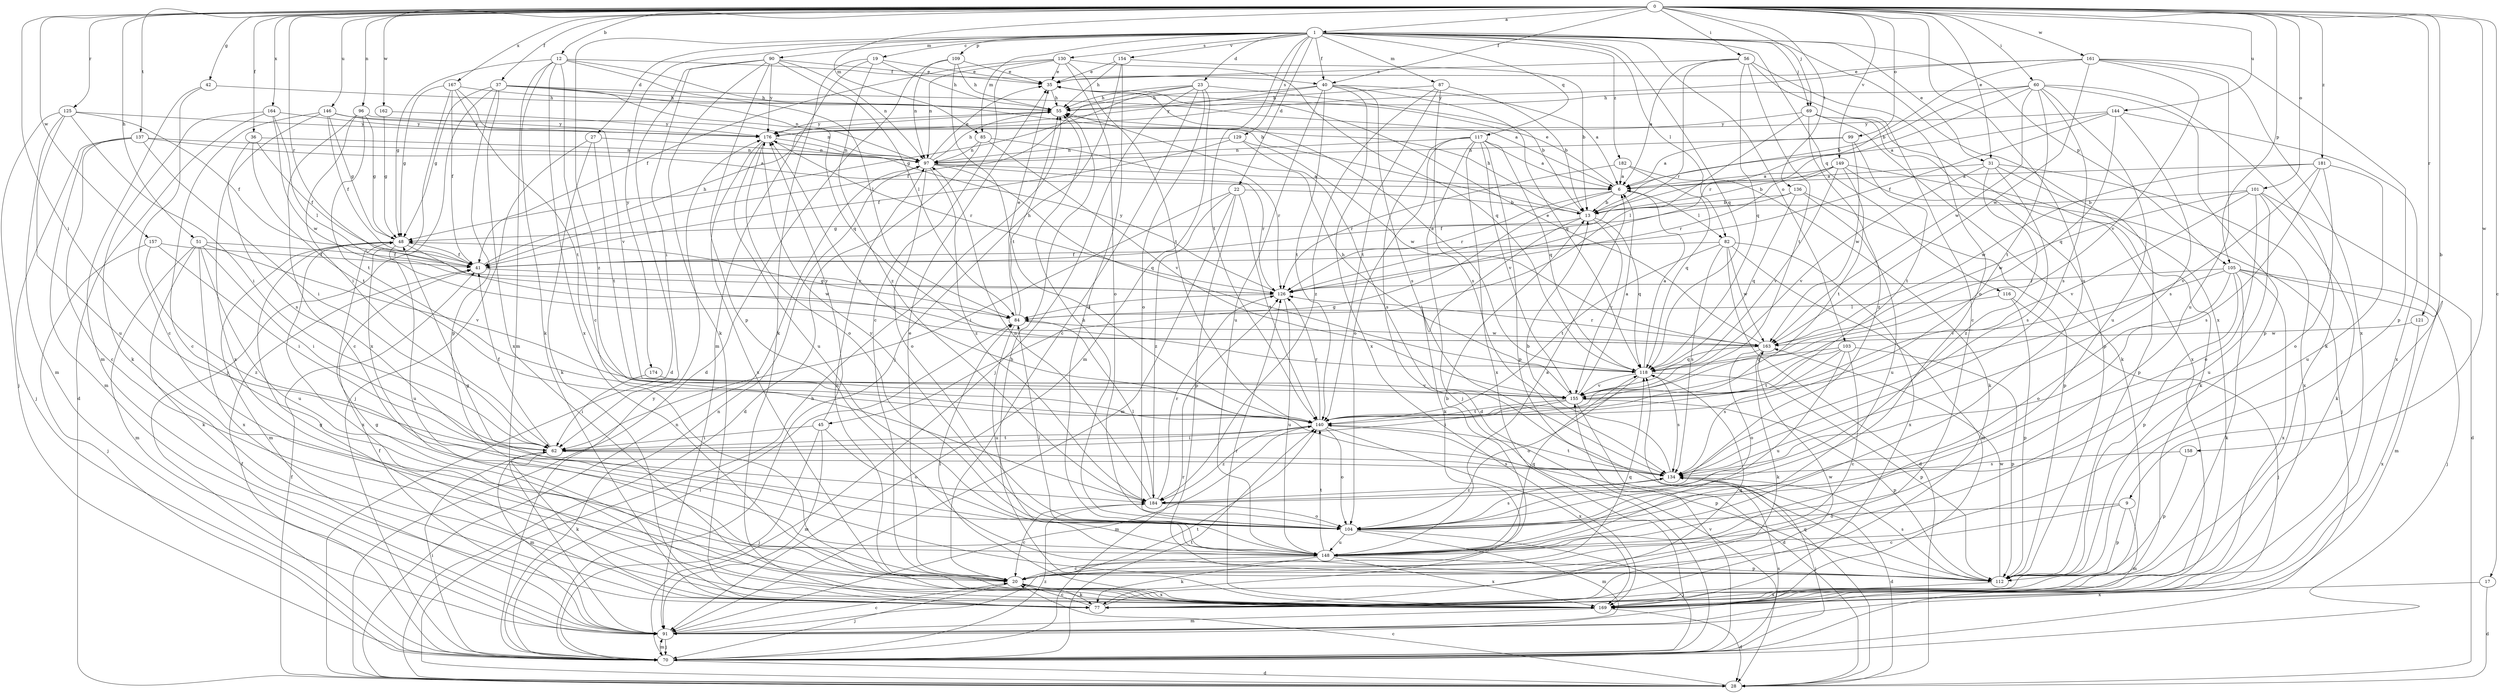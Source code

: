 strict digraph  {
0;
1;
6;
9;
12;
13;
17;
19;
20;
22;
23;
27;
28;
31;
35;
36;
37;
40;
41;
42;
45;
48;
51;
55;
56;
60;
62;
69;
70;
77;
82;
84;
85;
87;
90;
91;
96;
97;
99;
101;
103;
104;
105;
109;
112;
116;
117;
118;
121;
125;
126;
129;
130;
134;
136;
137;
140;
144;
146;
148;
149;
154;
155;
157;
158;
161;
162;
163;
164;
167;
169;
174;
176;
181;
182;
184;
0 -> 1  [label=a];
0 -> 9  [label=b];
0 -> 12  [label=b];
0 -> 17  [label=c];
0 -> 31  [label=e];
0 -> 36  [label=f];
0 -> 37  [label=f];
0 -> 40  [label=f];
0 -> 42  [label=g];
0 -> 51  [label=h];
0 -> 56  [label=i];
0 -> 60  [label=i];
0 -> 62  [label=i];
0 -> 69  [label=j];
0 -> 85  [label=m];
0 -> 96  [label=n];
0 -> 99  [label=o];
0 -> 101  [label=o];
0 -> 105  [label=p];
0 -> 121  [label=r];
0 -> 125  [label=r];
0 -> 126  [label=r];
0 -> 136  [label=t];
0 -> 137  [label=t];
0 -> 144  [label=u];
0 -> 146  [label=u];
0 -> 148  [label=u];
0 -> 149  [label=v];
0 -> 157  [label=w];
0 -> 158  [label=w];
0 -> 161  [label=w];
0 -> 162  [label=w];
0 -> 164  [label=x];
0 -> 167  [label=x];
0 -> 181  [label=z];
1 -> 19  [label=c];
1 -> 22  [label=d];
1 -> 23  [label=d];
1 -> 27  [label=d];
1 -> 31  [label=e];
1 -> 40  [label=f];
1 -> 69  [label=j];
1 -> 82  [label=l];
1 -> 85  [label=m];
1 -> 87  [label=m];
1 -> 90  [label=m];
1 -> 103  [label=o];
1 -> 105  [label=p];
1 -> 109  [label=p];
1 -> 116  [label=q];
1 -> 117  [label=q];
1 -> 118  [label=q];
1 -> 129  [label=s];
1 -> 130  [label=s];
1 -> 140  [label=t];
1 -> 154  [label=v];
1 -> 169  [label=x];
1 -> 174  [label=y];
1 -> 182  [label=z];
1 -> 184  [label=z];
6 -> 13  [label=b];
6 -> 35  [label=e];
6 -> 45  [label=g];
6 -> 82  [label=l];
6 -> 126  [label=r];
9 -> 20  [label=c];
9 -> 91  [label=m];
9 -> 104  [label=o];
9 -> 112  [label=p];
12 -> 13  [label=b];
12 -> 20  [label=c];
12 -> 40  [label=f];
12 -> 48  [label=g];
12 -> 77  [label=k];
12 -> 84  [label=l];
12 -> 91  [label=m];
12 -> 169  [label=x];
13 -> 48  [label=g];
13 -> 55  [label=h];
13 -> 77  [label=k];
13 -> 118  [label=q];
13 -> 155  [label=v];
17 -> 28  [label=d];
17 -> 169  [label=x];
19 -> 35  [label=e];
19 -> 55  [label=h];
19 -> 77  [label=k];
19 -> 91  [label=m];
19 -> 184  [label=z];
20 -> 13  [label=b];
20 -> 35  [label=e];
20 -> 70  [label=j];
20 -> 77  [label=k];
20 -> 118  [label=q];
20 -> 169  [label=x];
22 -> 13  [label=b];
22 -> 62  [label=i];
22 -> 91  [label=m];
22 -> 112  [label=p];
22 -> 140  [label=t];
22 -> 184  [label=z];
23 -> 13  [label=b];
23 -> 20  [label=c];
23 -> 41  [label=f];
23 -> 48  [label=g];
23 -> 55  [label=h];
23 -> 70  [label=j];
23 -> 91  [label=m];
23 -> 104  [label=o];
27 -> 70  [label=j];
27 -> 77  [label=k];
27 -> 97  [label=n];
27 -> 140  [label=t];
28 -> 20  [label=c];
28 -> 41  [label=f];
28 -> 55  [label=h];
28 -> 97  [label=n];
28 -> 118  [label=q];
31 -> 6  [label=a];
31 -> 112  [label=p];
31 -> 134  [label=s];
31 -> 155  [label=v];
31 -> 169  [label=x];
31 -> 184  [label=z];
35 -> 55  [label=h];
36 -> 41  [label=f];
36 -> 97  [label=n];
36 -> 134  [label=s];
36 -> 140  [label=t];
37 -> 6  [label=a];
37 -> 48  [label=g];
37 -> 55  [label=h];
37 -> 70  [label=j];
37 -> 97  [label=n];
37 -> 112  [label=p];
37 -> 118  [label=q];
37 -> 169  [label=x];
40 -> 6  [label=a];
40 -> 55  [label=h];
40 -> 118  [label=q];
40 -> 134  [label=s];
40 -> 140  [label=t];
40 -> 148  [label=u];
40 -> 169  [label=x];
40 -> 176  [label=y];
41 -> 55  [label=h];
41 -> 126  [label=r];
42 -> 20  [label=c];
42 -> 55  [label=h];
42 -> 91  [label=m];
45 -> 62  [label=i];
45 -> 70  [label=j];
45 -> 91  [label=m];
45 -> 104  [label=o];
45 -> 176  [label=y];
48 -> 41  [label=f];
48 -> 91  [label=m];
48 -> 148  [label=u];
48 -> 163  [label=w];
48 -> 169  [label=x];
51 -> 41  [label=f];
51 -> 62  [label=i];
51 -> 77  [label=k];
51 -> 91  [label=m];
51 -> 148  [label=u];
51 -> 155  [label=v];
51 -> 169  [label=x];
55 -> 176  [label=y];
56 -> 6  [label=a];
56 -> 20  [label=c];
56 -> 35  [label=e];
56 -> 104  [label=o];
56 -> 118  [label=q];
56 -> 126  [label=r];
56 -> 140  [label=t];
60 -> 13  [label=b];
60 -> 55  [label=h];
60 -> 77  [label=k];
60 -> 112  [label=p];
60 -> 126  [label=r];
60 -> 134  [label=s];
60 -> 140  [label=t];
60 -> 148  [label=u];
60 -> 163  [label=w];
62 -> 41  [label=f];
62 -> 77  [label=k];
62 -> 91  [label=m];
62 -> 134  [label=s];
62 -> 140  [label=t];
69 -> 77  [label=k];
69 -> 84  [label=l];
69 -> 112  [label=p];
69 -> 169  [label=x];
69 -> 176  [label=y];
69 -> 184  [label=z];
70 -> 28  [label=d];
70 -> 41  [label=f];
70 -> 62  [label=i];
70 -> 84  [label=l];
70 -> 91  [label=m];
70 -> 97  [label=n];
70 -> 126  [label=r];
70 -> 134  [label=s];
70 -> 140  [label=t];
70 -> 155  [label=v];
70 -> 176  [label=y];
70 -> 184  [label=z];
77 -> 20  [label=c];
77 -> 48  [label=g];
77 -> 118  [label=q];
77 -> 163  [label=w];
82 -> 28  [label=d];
82 -> 41  [label=f];
82 -> 91  [label=m];
82 -> 134  [label=s];
82 -> 140  [label=t];
82 -> 163  [label=w];
82 -> 169  [label=x];
84 -> 35  [label=e];
84 -> 48  [label=g];
84 -> 55  [label=h];
84 -> 148  [label=u];
84 -> 163  [label=w];
85 -> 28  [label=d];
85 -> 97  [label=n];
85 -> 126  [label=r];
85 -> 155  [label=v];
87 -> 13  [label=b];
87 -> 55  [label=h];
87 -> 134  [label=s];
87 -> 140  [label=t];
87 -> 184  [label=z];
90 -> 28  [label=d];
90 -> 35  [label=e];
90 -> 62  [label=i];
90 -> 77  [label=k];
90 -> 84  [label=l];
90 -> 97  [label=n];
90 -> 112  [label=p];
90 -> 176  [label=y];
91 -> 20  [label=c];
91 -> 41  [label=f];
91 -> 70  [label=j];
91 -> 140  [label=t];
96 -> 20  [label=c];
96 -> 48  [label=g];
96 -> 62  [label=i];
96 -> 140  [label=t];
96 -> 176  [label=y];
97 -> 6  [label=a];
97 -> 35  [label=e];
97 -> 55  [label=h];
97 -> 104  [label=o];
97 -> 118  [label=q];
97 -> 126  [label=r];
97 -> 184  [label=z];
99 -> 6  [label=a];
99 -> 97  [label=n];
99 -> 140  [label=t];
99 -> 163  [label=w];
101 -> 13  [label=b];
101 -> 28  [label=d];
101 -> 77  [label=k];
101 -> 104  [label=o];
101 -> 148  [label=u];
101 -> 155  [label=v];
101 -> 163  [label=w];
103 -> 20  [label=c];
103 -> 112  [label=p];
103 -> 118  [label=q];
103 -> 134  [label=s];
103 -> 140  [label=t];
103 -> 148  [label=u];
104 -> 48  [label=g];
104 -> 55  [label=h];
104 -> 70  [label=j];
104 -> 91  [label=m];
104 -> 134  [label=s];
104 -> 148  [label=u];
104 -> 176  [label=y];
105 -> 70  [label=j];
105 -> 77  [label=k];
105 -> 91  [label=m];
105 -> 104  [label=o];
105 -> 112  [label=p];
105 -> 126  [label=r];
105 -> 155  [label=v];
105 -> 169  [label=x];
109 -> 28  [label=d];
109 -> 35  [label=e];
109 -> 55  [label=h];
109 -> 97  [label=n];
109 -> 140  [label=t];
112 -> 134  [label=s];
112 -> 163  [label=w];
112 -> 169  [label=x];
116 -> 70  [label=j];
116 -> 84  [label=l];
116 -> 112  [label=p];
117 -> 6  [label=a];
117 -> 28  [label=d];
117 -> 70  [label=j];
117 -> 97  [label=n];
117 -> 104  [label=o];
117 -> 112  [label=p];
117 -> 118  [label=q];
117 -> 155  [label=v];
117 -> 169  [label=x];
118 -> 6  [label=a];
118 -> 35  [label=e];
118 -> 104  [label=o];
118 -> 112  [label=p];
118 -> 134  [label=s];
118 -> 155  [label=v];
121 -> 163  [label=w];
121 -> 169  [label=x];
125 -> 41  [label=f];
125 -> 62  [label=i];
125 -> 70  [label=j];
125 -> 91  [label=m];
125 -> 148  [label=u];
125 -> 176  [label=y];
126 -> 84  [label=l];
126 -> 148  [label=u];
126 -> 176  [label=y];
129 -> 41  [label=f];
129 -> 97  [label=n];
129 -> 134  [label=s];
129 -> 163  [label=w];
130 -> 20  [label=c];
130 -> 35  [label=e];
130 -> 41  [label=f];
130 -> 97  [label=n];
130 -> 104  [label=o];
130 -> 118  [label=q];
130 -> 140  [label=t];
134 -> 13  [label=b];
134 -> 28  [label=d];
134 -> 70  [label=j];
134 -> 140  [label=t];
134 -> 176  [label=y];
134 -> 184  [label=z];
136 -> 13  [label=b];
136 -> 41  [label=f];
136 -> 112  [label=p];
136 -> 118  [label=q];
136 -> 148  [label=u];
137 -> 6  [label=a];
137 -> 20  [label=c];
137 -> 62  [label=i];
137 -> 70  [label=j];
137 -> 91  [label=m];
137 -> 97  [label=n];
140 -> 62  [label=i];
140 -> 91  [label=m];
140 -> 104  [label=o];
140 -> 112  [label=p];
140 -> 126  [label=r];
140 -> 169  [label=x];
140 -> 184  [label=z];
144 -> 6  [label=a];
144 -> 41  [label=f];
144 -> 118  [label=q];
144 -> 134  [label=s];
144 -> 169  [label=x];
144 -> 176  [label=y];
146 -> 20  [label=c];
146 -> 41  [label=f];
146 -> 48  [label=g];
146 -> 97  [label=n];
146 -> 169  [label=x];
146 -> 176  [label=y];
148 -> 6  [label=a];
148 -> 20  [label=c];
148 -> 77  [label=k];
148 -> 84  [label=l];
148 -> 112  [label=p];
148 -> 118  [label=q];
148 -> 140  [label=t];
148 -> 169  [label=x];
149 -> 6  [label=a];
149 -> 13  [label=b];
149 -> 70  [label=j];
149 -> 77  [label=k];
149 -> 126  [label=r];
149 -> 140  [label=t];
149 -> 155  [label=v];
154 -> 13  [label=b];
154 -> 35  [label=e];
154 -> 55  [label=h];
154 -> 70  [label=j];
154 -> 148  [label=u];
155 -> 6  [label=a];
155 -> 28  [label=d];
155 -> 55  [label=h];
155 -> 62  [label=i];
155 -> 112  [label=p];
155 -> 140  [label=t];
157 -> 41  [label=f];
157 -> 62  [label=i];
157 -> 70  [label=j];
157 -> 184  [label=z];
158 -> 112  [label=p];
158 -> 134  [label=s];
161 -> 13  [label=b];
161 -> 35  [label=e];
161 -> 112  [label=p];
161 -> 148  [label=u];
161 -> 155  [label=v];
161 -> 163  [label=w];
161 -> 169  [label=x];
161 -> 176  [label=y];
162 -> 48  [label=g];
162 -> 176  [label=y];
163 -> 35  [label=e];
163 -> 77  [label=k];
163 -> 104  [label=o];
163 -> 118  [label=q];
163 -> 126  [label=r];
164 -> 28  [label=d];
164 -> 77  [label=k];
164 -> 84  [label=l];
164 -> 163  [label=w];
164 -> 176  [label=y];
167 -> 41  [label=f];
167 -> 48  [label=g];
167 -> 55  [label=h];
167 -> 140  [label=t];
167 -> 155  [label=v];
167 -> 169  [label=x];
169 -> 28  [label=d];
169 -> 48  [label=g];
169 -> 55  [label=h];
169 -> 84  [label=l];
169 -> 91  [label=m];
169 -> 97  [label=n];
169 -> 126  [label=r];
174 -> 62  [label=i];
174 -> 155  [label=v];
176 -> 97  [label=n];
176 -> 104  [label=o];
176 -> 126  [label=r];
176 -> 148  [label=u];
176 -> 169  [label=x];
181 -> 6  [label=a];
181 -> 104  [label=o];
181 -> 134  [label=s];
181 -> 148  [label=u];
181 -> 155  [label=v];
181 -> 163  [label=w];
182 -> 6  [label=a];
182 -> 77  [label=k];
182 -> 118  [label=q];
182 -> 126  [label=r];
184 -> 20  [label=c];
184 -> 84  [label=l];
184 -> 97  [label=n];
184 -> 104  [label=o];
184 -> 126  [label=r];
}
